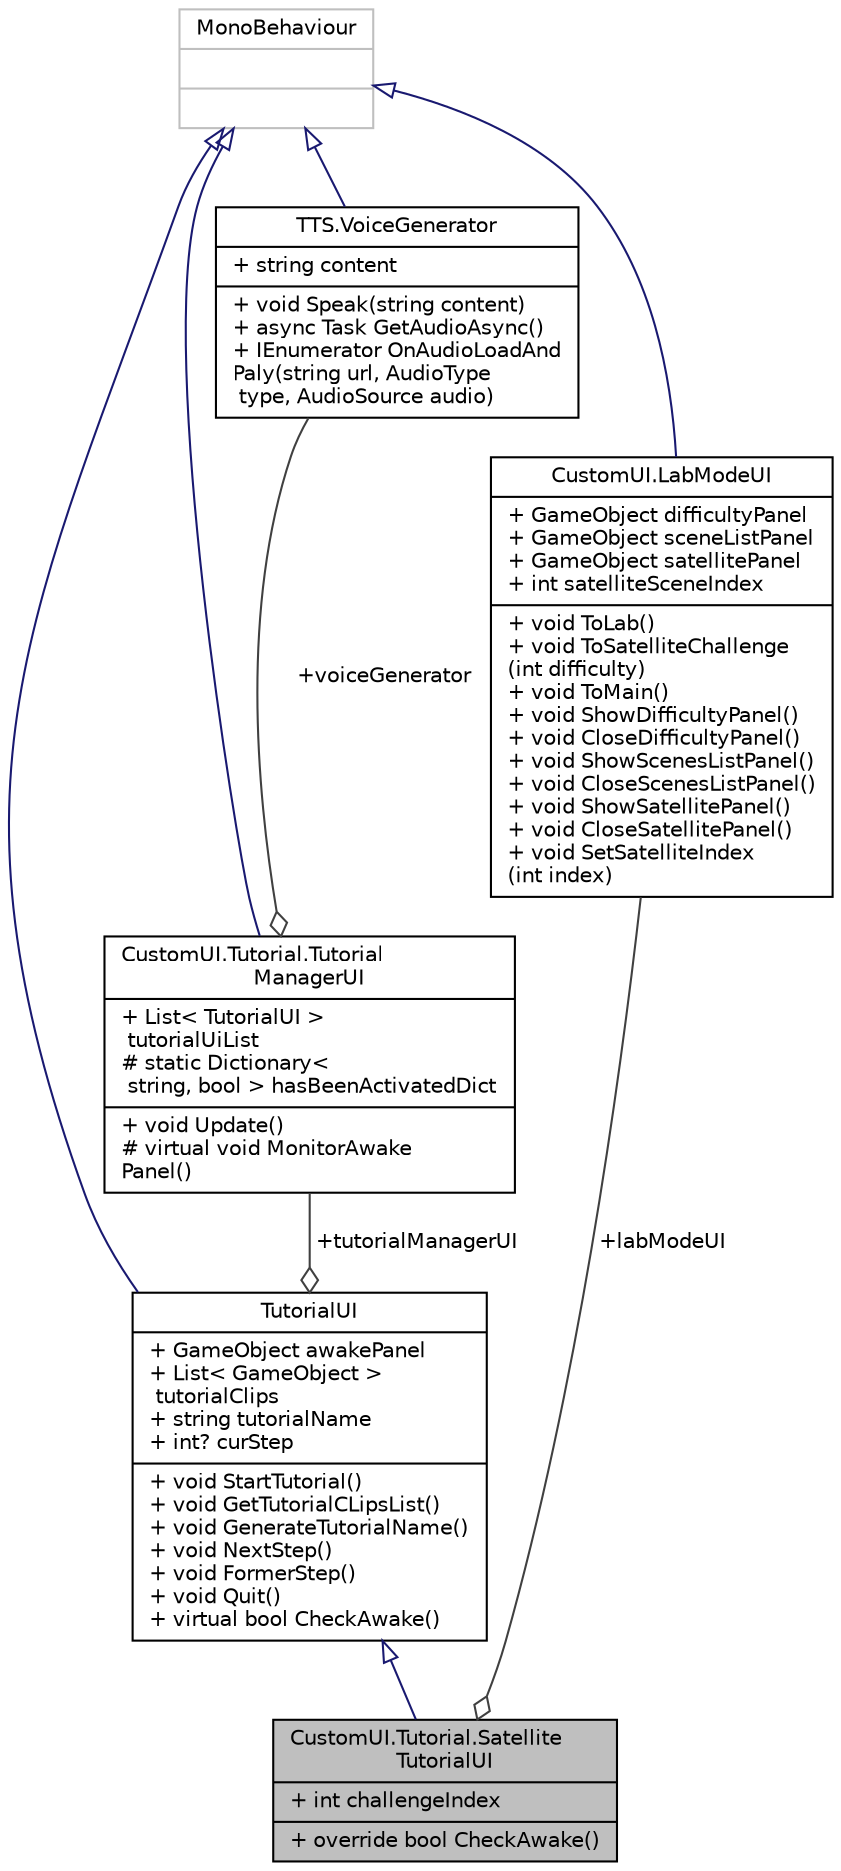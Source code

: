 digraph "CustomUI.Tutorial.SatelliteTutorialUI"
{
 // INTERACTIVE_SVG=YES
 // LATEX_PDF_SIZE
  edge [fontname="Helvetica",fontsize="10",labelfontname="Helvetica",labelfontsize="10"];
  node [fontname="Helvetica",fontsize="10",shape=record];
  Node1 [label="{CustomUI.Tutorial.Satellite\lTutorialUI\n|+ int challengeIndex\l|+ override bool CheckAwake()\l}",height=0.2,width=0.4,color="black", fillcolor="grey75", style="filled", fontcolor="black",tooltip=" "];
  Node2 -> Node1 [dir="back",color="midnightblue",fontsize="10",style="solid",arrowtail="onormal",fontname="Helvetica"];
  Node2 [label="{TutorialUI\n|+ GameObject awakePanel\l+ List\< GameObject \>\l tutorialClips\l+ string tutorialName\l+ int? curStep\l|+ void StartTutorial()\l+ void GetTutorialCLipsList()\l+ void GenerateTutorialName()\l+ void NextStep()\l+ void FormerStep()\l+ void Quit()\l+ virtual bool CheckAwake()\l}",height=0.2,width=0.4,color="black", fillcolor="white", style="filled",URL="$class_custom_u_i_1_1_tutorial_1_1_tutorial_u_i.html",tooltip=" "];
  Node3 -> Node2 [dir="back",color="midnightblue",fontsize="10",style="solid",arrowtail="onormal",fontname="Helvetica"];
  Node3 [label="{MonoBehaviour\n||}",height=0.2,width=0.4,color="grey75", fillcolor="white", style="filled",tooltip=" "];
  Node4 -> Node2 [color="grey25",fontsize="10",style="solid",label=" +tutorialManagerUI" ,arrowhead="odiamond",fontname="Helvetica"];
  Node4 [label="{CustomUI.Tutorial.Tutorial\lManagerUI\n|+ List\< TutorialUI \>\l tutorialUiList\l# static Dictionary\<\l string, bool \> hasBeenActivatedDict\l|+ void Update()\l# virtual void MonitorAwake\lPanel()\l}",height=0.2,width=0.4,color="black", fillcolor="white", style="filled",URL="$class_custom_u_i_1_1_tutorial_1_1_tutorial_manager_u_i.html",tooltip=" "];
  Node3 -> Node4 [dir="back",color="midnightblue",fontsize="10",style="solid",arrowtail="onormal",fontname="Helvetica"];
  Node5 -> Node4 [color="grey25",fontsize="10",style="solid",label=" +voiceGenerator" ,arrowhead="odiamond",fontname="Helvetica"];
  Node5 [label="{TTS.VoiceGenerator\n|+ string content\l|+ void Speak(string content)\l+ async Task GetAudioAsync()\l+ IEnumerator OnAudioLoadAnd\lPaly(string url, AudioType\l type, AudioSource audio)\l}",height=0.2,width=0.4,color="black", fillcolor="white", style="filled",URL="$class_t_t_s_1_1_voice_generator.html",tooltip="语音合成"];
  Node3 -> Node5 [dir="back",color="midnightblue",fontsize="10",style="solid",arrowtail="onormal",fontname="Helvetica"];
  Node6 -> Node1 [color="grey25",fontsize="10",style="solid",label=" +labModeUI" ,arrowhead="odiamond",fontname="Helvetica"];
  Node6 [label="{CustomUI.LabModeUI\n|+ GameObject difficultyPanel\l+ GameObject sceneListPanel\l+ GameObject satellitePanel\l+ int satelliteSceneIndex\l|+ void ToLab()\l+ void ToSatelliteChallenge\l(int difficulty)\l+ void ToMain()\l+ void ShowDifficultyPanel()\l+ void CloseDifficultyPanel()\l+ void ShowScenesListPanel()\l+ void CloseScenesListPanel()\l+ void ShowSatellitePanel()\l+ void CloseSatellitePanel()\l+ void SetSatelliteIndex\l(int index)\l}",height=0.2,width=0.4,color="black", fillcolor="white", style="filled",URL="$class_custom_u_i_1_1_lab_mode_u_i.html",tooltip=" "];
  Node3 -> Node6 [dir="back",color="midnightblue",fontsize="10",style="solid",arrowtail="onormal",fontname="Helvetica"];
}
